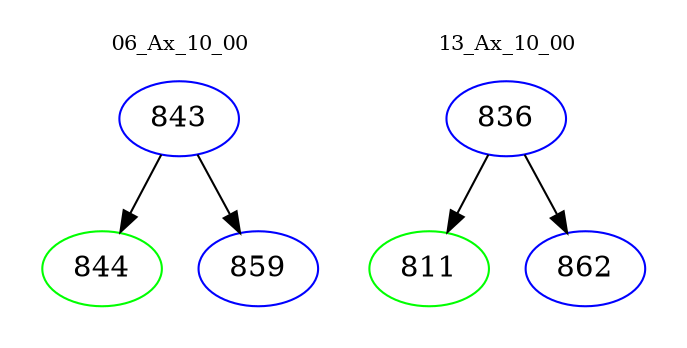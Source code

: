 digraph{
subgraph cluster_0 {
color = white
label = "06_Ax_10_00";
fontsize=10;
T0_843 [label="843", color="blue"]
T0_843 -> T0_844 [color="black"]
T0_844 [label="844", color="green"]
T0_843 -> T0_859 [color="black"]
T0_859 [label="859", color="blue"]
}
subgraph cluster_1 {
color = white
label = "13_Ax_10_00";
fontsize=10;
T1_836 [label="836", color="blue"]
T1_836 -> T1_811 [color="black"]
T1_811 [label="811", color="green"]
T1_836 -> T1_862 [color="black"]
T1_862 [label="862", color="blue"]
}
}
